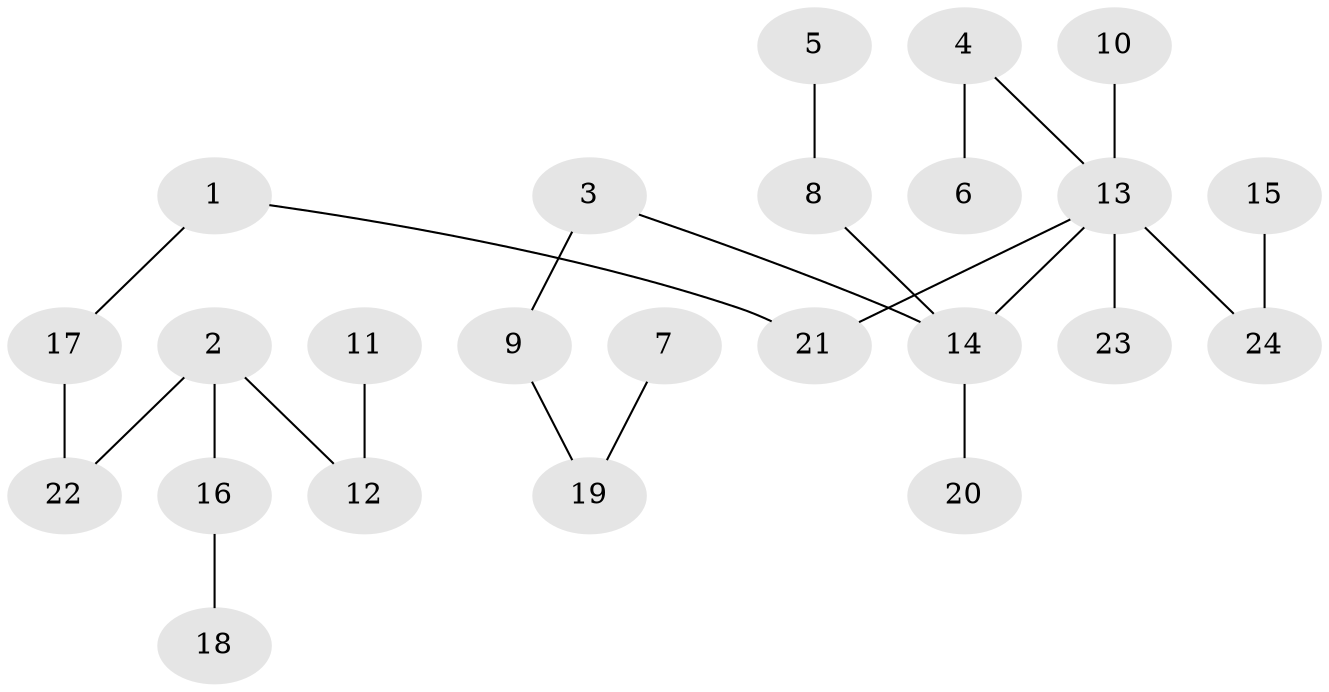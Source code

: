 // original degree distribution, {6: 0.012987012987012988, 5: 0.06493506493506493, 2: 0.2727272727272727, 4: 0.06493506493506493, 3: 0.09090909090909091, 1: 0.4935064935064935}
// Generated by graph-tools (version 1.1) at 2025/37/03/04/25 23:37:26]
// undirected, 24 vertices, 23 edges
graph export_dot {
  node [color=gray90,style=filled];
  1;
  2;
  3;
  4;
  5;
  6;
  7;
  8;
  9;
  10;
  11;
  12;
  13;
  14;
  15;
  16;
  17;
  18;
  19;
  20;
  21;
  22;
  23;
  24;
  1 -- 17 [weight=1.0];
  1 -- 21 [weight=1.0];
  2 -- 12 [weight=1.0];
  2 -- 16 [weight=1.0];
  2 -- 22 [weight=1.0];
  3 -- 9 [weight=1.0];
  3 -- 14 [weight=1.0];
  4 -- 6 [weight=1.0];
  4 -- 13 [weight=1.0];
  5 -- 8 [weight=1.0];
  7 -- 19 [weight=1.0];
  8 -- 14 [weight=1.0];
  9 -- 19 [weight=1.0];
  10 -- 13 [weight=1.0];
  11 -- 12 [weight=1.0];
  13 -- 14 [weight=1.0];
  13 -- 21 [weight=1.0];
  13 -- 23 [weight=1.0];
  13 -- 24 [weight=1.0];
  14 -- 20 [weight=1.0];
  15 -- 24 [weight=1.0];
  16 -- 18 [weight=1.0];
  17 -- 22 [weight=1.0];
}
